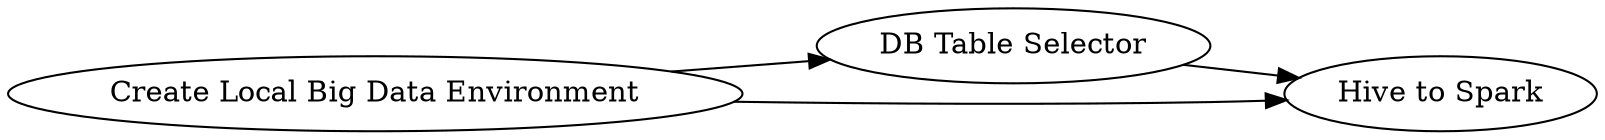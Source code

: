 digraph {
	212 [label="DB Table Selector"]
	213 [label="Hive to Spark"]
	214 [label="Create Local Big Data Environment"]
	212 -> 213
	214 -> 212
	214 -> 213
	rankdir=LR
}
